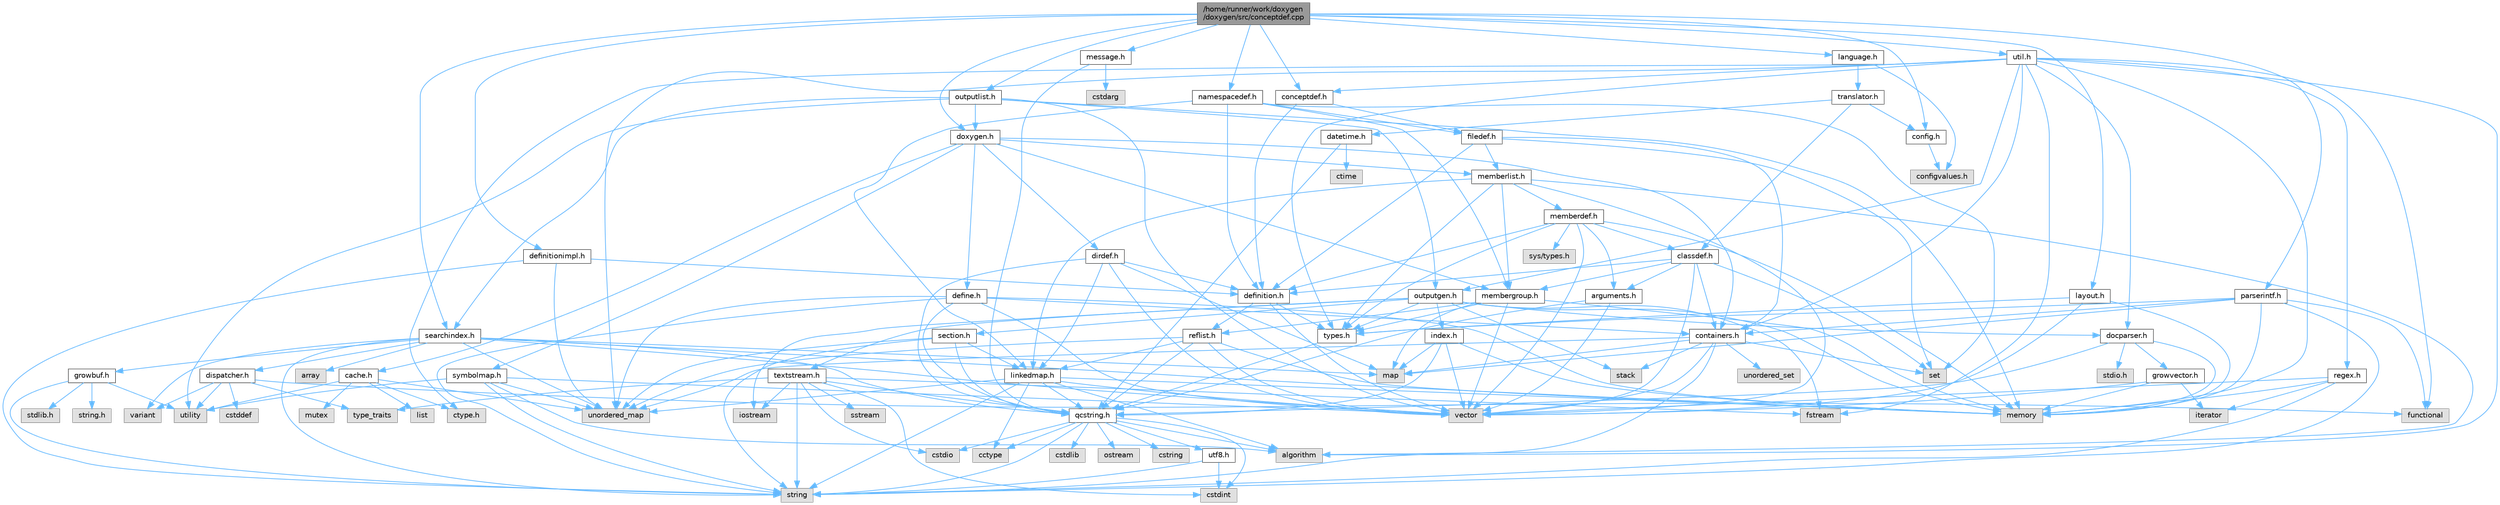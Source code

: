 digraph "/home/runner/work/doxygen/doxygen/src/conceptdef.cpp"
{
 // INTERACTIVE_SVG=YES
 // LATEX_PDF_SIZE
  bgcolor="transparent";
  edge [fontname=Helvetica,fontsize=10,labelfontname=Helvetica,labelfontsize=10];
  node [fontname=Helvetica,fontsize=10,shape=box,height=0.2,width=0.4];
  Node1 [label="/home/runner/work/doxygen\l/doxygen/src/conceptdef.cpp",height=0.2,width=0.4,color="gray40", fillcolor="grey60", style="filled", fontcolor="black",tooltip=" "];
  Node1 -> Node2 [color="steelblue1",style="solid"];
  Node2 [label="conceptdef.h",height=0.2,width=0.4,color="grey40", fillcolor="white", style="filled",URL="$da/df1/conceptdef_8h.html",tooltip=" "];
  Node2 -> Node3 [color="steelblue1",style="solid"];
  Node3 [label="definition.h",height=0.2,width=0.4,color="grey40", fillcolor="white", style="filled",URL="$df/da1/definition_8h.html",tooltip=" "];
  Node3 -> Node4 [color="steelblue1",style="solid"];
  Node4 [label="vector",height=0.2,width=0.4,color="grey60", fillcolor="#E0E0E0", style="filled",tooltip=" "];
  Node3 -> Node5 [color="steelblue1",style="solid"];
  Node5 [label="types.h",height=0.2,width=0.4,color="grey40", fillcolor="white", style="filled",URL="$d9/d49/types_8h.html",tooltip="This file contains a number of basic enums and types."];
  Node5 -> Node6 [color="steelblue1",style="solid"];
  Node6 [label="qcstring.h",height=0.2,width=0.4,color="grey40", fillcolor="white", style="filled",URL="$d7/d5c/qcstring_8h.html",tooltip=" "];
  Node6 -> Node7 [color="steelblue1",style="solid"];
  Node7 [label="string",height=0.2,width=0.4,color="grey60", fillcolor="#E0E0E0", style="filled",tooltip=" "];
  Node6 -> Node8 [color="steelblue1",style="solid"];
  Node8 [label="algorithm",height=0.2,width=0.4,color="grey60", fillcolor="#E0E0E0", style="filled",tooltip=" "];
  Node6 -> Node9 [color="steelblue1",style="solid"];
  Node9 [label="cctype",height=0.2,width=0.4,color="grey60", fillcolor="#E0E0E0", style="filled",tooltip=" "];
  Node6 -> Node10 [color="steelblue1",style="solid"];
  Node10 [label="cstring",height=0.2,width=0.4,color="grey60", fillcolor="#E0E0E0", style="filled",tooltip=" "];
  Node6 -> Node11 [color="steelblue1",style="solid"];
  Node11 [label="cstdio",height=0.2,width=0.4,color="grey60", fillcolor="#E0E0E0", style="filled",tooltip=" "];
  Node6 -> Node12 [color="steelblue1",style="solid"];
  Node12 [label="cstdlib",height=0.2,width=0.4,color="grey60", fillcolor="#E0E0E0", style="filled",tooltip=" "];
  Node6 -> Node13 [color="steelblue1",style="solid"];
  Node13 [label="cstdint",height=0.2,width=0.4,color="grey60", fillcolor="#E0E0E0", style="filled",tooltip=" "];
  Node6 -> Node14 [color="steelblue1",style="solid"];
  Node14 [label="ostream",height=0.2,width=0.4,color="grey60", fillcolor="#E0E0E0", style="filled",tooltip=" "];
  Node6 -> Node15 [color="steelblue1",style="solid"];
  Node15 [label="utf8.h",height=0.2,width=0.4,color="grey40", fillcolor="white", style="filled",URL="$db/d7c/utf8_8h.html",tooltip="Various UTF8 related helper functions."];
  Node15 -> Node13 [color="steelblue1",style="solid"];
  Node15 -> Node7 [color="steelblue1",style="solid"];
  Node3 -> Node16 [color="steelblue1",style="solid"];
  Node16 [label="reflist.h",height=0.2,width=0.4,color="grey40", fillcolor="white", style="filled",URL="$d1/d02/reflist_8h.html",tooltip=" "];
  Node16 -> Node4 [color="steelblue1",style="solid"];
  Node16 -> Node17 [color="steelblue1",style="solid"];
  Node17 [label="unordered_map",height=0.2,width=0.4,color="grey60", fillcolor="#E0E0E0", style="filled",tooltip=" "];
  Node16 -> Node18 [color="steelblue1",style="solid"];
  Node18 [label="memory",height=0.2,width=0.4,color="grey60", fillcolor="#E0E0E0", style="filled",tooltip=" "];
  Node16 -> Node6 [color="steelblue1",style="solid"];
  Node16 -> Node19 [color="steelblue1",style="solid"];
  Node19 [label="linkedmap.h",height=0.2,width=0.4,color="grey40", fillcolor="white", style="filled",URL="$da/de1/linkedmap_8h.html",tooltip=" "];
  Node19 -> Node17 [color="steelblue1",style="solid"];
  Node19 -> Node4 [color="steelblue1",style="solid"];
  Node19 -> Node18 [color="steelblue1",style="solid"];
  Node19 -> Node7 [color="steelblue1",style="solid"];
  Node19 -> Node8 [color="steelblue1",style="solid"];
  Node19 -> Node9 [color="steelblue1",style="solid"];
  Node19 -> Node6 [color="steelblue1",style="solid"];
  Node2 -> Node20 [color="steelblue1",style="solid"];
  Node20 [label="filedef.h",height=0.2,width=0.4,color="grey40", fillcolor="white", style="filled",URL="$d4/d3a/filedef_8h.html",tooltip=" "];
  Node20 -> Node21 [color="steelblue1",style="solid"];
  Node21 [label="set",height=0.2,width=0.4,color="grey60", fillcolor="#E0E0E0", style="filled",tooltip=" "];
  Node20 -> Node3 [color="steelblue1",style="solid"];
  Node20 -> Node22 [color="steelblue1",style="solid"];
  Node22 [label="memberlist.h",height=0.2,width=0.4,color="grey40", fillcolor="white", style="filled",URL="$dd/d78/memberlist_8h.html",tooltip=" "];
  Node22 -> Node4 [color="steelblue1",style="solid"];
  Node22 -> Node8 [color="steelblue1",style="solid"];
  Node22 -> Node23 [color="steelblue1",style="solid"];
  Node23 [label="memberdef.h",height=0.2,width=0.4,color="grey40", fillcolor="white", style="filled",URL="$d4/d46/memberdef_8h.html",tooltip=" "];
  Node23 -> Node4 [color="steelblue1",style="solid"];
  Node23 -> Node18 [color="steelblue1",style="solid"];
  Node23 -> Node24 [color="steelblue1",style="solid"];
  Node24 [label="sys/types.h",height=0.2,width=0.4,color="grey60", fillcolor="#E0E0E0", style="filled",tooltip=" "];
  Node23 -> Node5 [color="steelblue1",style="solid"];
  Node23 -> Node3 [color="steelblue1",style="solid"];
  Node23 -> Node25 [color="steelblue1",style="solid"];
  Node25 [label="arguments.h",height=0.2,width=0.4,color="grey40", fillcolor="white", style="filled",URL="$df/d9b/arguments_8h.html",tooltip=" "];
  Node25 -> Node4 [color="steelblue1",style="solid"];
  Node25 -> Node6 [color="steelblue1",style="solid"];
  Node23 -> Node26 [color="steelblue1",style="solid"];
  Node26 [label="classdef.h",height=0.2,width=0.4,color="grey40", fillcolor="white", style="filled",URL="$d1/da6/classdef_8h.html",tooltip=" "];
  Node26 -> Node4 [color="steelblue1",style="solid"];
  Node26 -> Node21 [color="steelblue1",style="solid"];
  Node26 -> Node27 [color="steelblue1",style="solid"];
  Node27 [label="containers.h",height=0.2,width=0.4,color="grey40", fillcolor="white", style="filled",URL="$d5/d75/containers_8h.html",tooltip=" "];
  Node27 -> Node4 [color="steelblue1",style="solid"];
  Node27 -> Node7 [color="steelblue1",style="solid"];
  Node27 -> Node21 [color="steelblue1",style="solid"];
  Node27 -> Node28 [color="steelblue1",style="solid"];
  Node28 [label="map",height=0.2,width=0.4,color="grey60", fillcolor="#E0E0E0", style="filled",tooltip=" "];
  Node27 -> Node29 [color="steelblue1",style="solid"];
  Node29 [label="unordered_set",height=0.2,width=0.4,color="grey60", fillcolor="#E0E0E0", style="filled",tooltip=" "];
  Node27 -> Node17 [color="steelblue1",style="solid"];
  Node27 -> Node30 [color="steelblue1",style="solid"];
  Node30 [label="stack",height=0.2,width=0.4,color="grey60", fillcolor="#E0E0E0", style="filled",tooltip=" "];
  Node26 -> Node3 [color="steelblue1",style="solid"];
  Node26 -> Node25 [color="steelblue1",style="solid"];
  Node26 -> Node31 [color="steelblue1",style="solid"];
  Node31 [label="membergroup.h",height=0.2,width=0.4,color="grey40", fillcolor="white", style="filled",URL="$d9/d11/membergroup_8h.html",tooltip=" "];
  Node31 -> Node4 [color="steelblue1",style="solid"];
  Node31 -> Node28 [color="steelblue1",style="solid"];
  Node31 -> Node18 [color="steelblue1",style="solid"];
  Node31 -> Node5 [color="steelblue1",style="solid"];
  Node31 -> Node16 [color="steelblue1",style="solid"];
  Node22 -> Node19 [color="steelblue1",style="solid"];
  Node22 -> Node5 [color="steelblue1",style="solid"];
  Node22 -> Node31 [color="steelblue1",style="solid"];
  Node20 -> Node27 [color="steelblue1",style="solid"];
  Node1 -> Node32 [color="steelblue1",style="solid"];
  Node32 [label="definitionimpl.h",height=0.2,width=0.4,color="grey40", fillcolor="white", style="filled",URL="$d2/dab/definitionimpl_8h.html",tooltip=" "];
  Node32 -> Node17 [color="steelblue1",style="solid"];
  Node32 -> Node7 [color="steelblue1",style="solid"];
  Node32 -> Node3 [color="steelblue1",style="solid"];
  Node1 -> Node33 [color="steelblue1",style="solid"];
  Node33 [label="util.h",height=0.2,width=0.4,color="grey40", fillcolor="white", style="filled",URL="$d8/d3c/util_8h.html",tooltip="A bunch of utility functions."];
  Node33 -> Node18 [color="steelblue1",style="solid"];
  Node33 -> Node17 [color="steelblue1",style="solid"];
  Node33 -> Node8 [color="steelblue1",style="solid"];
  Node33 -> Node34 [color="steelblue1",style="solid"];
  Node34 [label="functional",height=0.2,width=0.4,color="grey60", fillcolor="#E0E0E0", style="filled",tooltip=" "];
  Node33 -> Node35 [color="steelblue1",style="solid"];
  Node35 [label="fstream",height=0.2,width=0.4,color="grey60", fillcolor="#E0E0E0", style="filled",tooltip=" "];
  Node33 -> Node36 [color="steelblue1",style="solid"];
  Node36 [label="ctype.h",height=0.2,width=0.4,color="grey60", fillcolor="#E0E0E0", style="filled",tooltip=" "];
  Node33 -> Node5 [color="steelblue1",style="solid"];
  Node33 -> Node37 [color="steelblue1",style="solid"];
  Node37 [label="docparser.h",height=0.2,width=0.4,color="grey40", fillcolor="white", style="filled",URL="$de/d9c/docparser_8h.html",tooltip=" "];
  Node37 -> Node38 [color="steelblue1",style="solid"];
  Node38 [label="stdio.h",height=0.2,width=0.4,color="grey60", fillcolor="#E0E0E0", style="filled",tooltip=" "];
  Node37 -> Node18 [color="steelblue1",style="solid"];
  Node37 -> Node6 [color="steelblue1",style="solid"];
  Node37 -> Node39 [color="steelblue1",style="solid"];
  Node39 [label="growvector.h",height=0.2,width=0.4,color="grey40", fillcolor="white", style="filled",URL="$d7/d50/growvector_8h.html",tooltip=" "];
  Node39 -> Node4 [color="steelblue1",style="solid"];
  Node39 -> Node18 [color="steelblue1",style="solid"];
  Node39 -> Node40 [color="steelblue1",style="solid"];
  Node40 [label="iterator",height=0.2,width=0.4,color="grey60", fillcolor="#E0E0E0", style="filled",tooltip=" "];
  Node33 -> Node27 [color="steelblue1",style="solid"];
  Node33 -> Node41 [color="steelblue1",style="solid"];
  Node41 [label="outputgen.h",height=0.2,width=0.4,color="grey40", fillcolor="white", style="filled",URL="$df/d06/outputgen_8h.html",tooltip=" "];
  Node41 -> Node18 [color="steelblue1",style="solid"];
  Node41 -> Node30 [color="steelblue1",style="solid"];
  Node41 -> Node42 [color="steelblue1",style="solid"];
  Node42 [label="iostream",height=0.2,width=0.4,color="grey60", fillcolor="#E0E0E0", style="filled",tooltip=" "];
  Node41 -> Node35 [color="steelblue1",style="solid"];
  Node41 -> Node5 [color="steelblue1",style="solid"];
  Node41 -> Node43 [color="steelblue1",style="solid"];
  Node43 [label="index.h",height=0.2,width=0.4,color="grey40", fillcolor="white", style="filled",URL="$d1/db5/index_8h.html",tooltip=" "];
  Node43 -> Node18 [color="steelblue1",style="solid"];
  Node43 -> Node4 [color="steelblue1",style="solid"];
  Node43 -> Node28 [color="steelblue1",style="solid"];
  Node43 -> Node6 [color="steelblue1",style="solid"];
  Node41 -> Node44 [color="steelblue1",style="solid"];
  Node44 [label="section.h",height=0.2,width=0.4,color="grey40", fillcolor="white", style="filled",URL="$d1/d2a/section_8h.html",tooltip=" "];
  Node44 -> Node7 [color="steelblue1",style="solid"];
  Node44 -> Node17 [color="steelblue1",style="solid"];
  Node44 -> Node6 [color="steelblue1",style="solid"];
  Node44 -> Node19 [color="steelblue1",style="solid"];
  Node41 -> Node45 [color="steelblue1",style="solid"];
  Node45 [label="textstream.h",height=0.2,width=0.4,color="grey40", fillcolor="white", style="filled",URL="$d4/d7d/textstream_8h.html",tooltip=" "];
  Node45 -> Node7 [color="steelblue1",style="solid"];
  Node45 -> Node42 [color="steelblue1",style="solid"];
  Node45 -> Node46 [color="steelblue1",style="solid"];
  Node46 [label="sstream",height=0.2,width=0.4,color="grey60", fillcolor="#E0E0E0", style="filled",tooltip=" "];
  Node45 -> Node13 [color="steelblue1",style="solid"];
  Node45 -> Node11 [color="steelblue1",style="solid"];
  Node45 -> Node35 [color="steelblue1",style="solid"];
  Node45 -> Node47 [color="steelblue1",style="solid"];
  Node47 [label="type_traits",height=0.2,width=0.4,color="grey60", fillcolor="#E0E0E0", style="filled",tooltip=" "];
  Node45 -> Node6 [color="steelblue1",style="solid"];
  Node41 -> Node37 [color="steelblue1",style="solid"];
  Node33 -> Node48 [color="steelblue1",style="solid"];
  Node48 [label="regex.h",height=0.2,width=0.4,color="grey40", fillcolor="white", style="filled",URL="$d1/d21/regex_8h.html",tooltip=" "];
  Node48 -> Node18 [color="steelblue1",style="solid"];
  Node48 -> Node7 [color="steelblue1",style="solid"];
  Node48 -> Node4 [color="steelblue1",style="solid"];
  Node48 -> Node40 [color="steelblue1",style="solid"];
  Node33 -> Node2 [color="steelblue1",style="solid"];
  Node1 -> Node49 [color="steelblue1",style="solid"];
  Node49 [label="config.h",height=0.2,width=0.4,color="grey40", fillcolor="white", style="filled",URL="$db/d16/config_8h.html",tooltip=" "];
  Node49 -> Node50 [color="steelblue1",style="solid"];
  Node50 [label="configvalues.h",height=0.2,width=0.4,color="grey60", fillcolor="#E0E0E0", style="filled",tooltip=" "];
  Node1 -> Node51 [color="steelblue1",style="solid"];
  Node51 [label="doxygen.h",height=0.2,width=0.4,color="grey40", fillcolor="white", style="filled",URL="$d1/da1/doxygen_8h.html",tooltip=" "];
  Node51 -> Node27 [color="steelblue1",style="solid"];
  Node51 -> Node31 [color="steelblue1",style="solid"];
  Node51 -> Node52 [color="steelblue1",style="solid"];
  Node52 [label="dirdef.h",height=0.2,width=0.4,color="grey40", fillcolor="white", style="filled",URL="$d6/d15/dirdef_8h.html",tooltip=" "];
  Node52 -> Node4 [color="steelblue1",style="solid"];
  Node52 -> Node28 [color="steelblue1",style="solid"];
  Node52 -> Node6 [color="steelblue1",style="solid"];
  Node52 -> Node19 [color="steelblue1",style="solid"];
  Node52 -> Node3 [color="steelblue1",style="solid"];
  Node51 -> Node22 [color="steelblue1",style="solid"];
  Node51 -> Node53 [color="steelblue1",style="solid"];
  Node53 [label="define.h",height=0.2,width=0.4,color="grey40", fillcolor="white", style="filled",URL="$df/d67/define_8h.html",tooltip=" "];
  Node53 -> Node4 [color="steelblue1",style="solid"];
  Node53 -> Node18 [color="steelblue1",style="solid"];
  Node53 -> Node7 [color="steelblue1",style="solid"];
  Node53 -> Node17 [color="steelblue1",style="solid"];
  Node53 -> Node6 [color="steelblue1",style="solid"];
  Node53 -> Node27 [color="steelblue1",style="solid"];
  Node51 -> Node54 [color="steelblue1",style="solid"];
  Node54 [label="cache.h",height=0.2,width=0.4,color="grey40", fillcolor="white", style="filled",URL="$d3/d26/cache_8h.html",tooltip=" "];
  Node54 -> Node55 [color="steelblue1",style="solid"];
  Node55 [label="list",height=0.2,width=0.4,color="grey60", fillcolor="#E0E0E0", style="filled",tooltip=" "];
  Node54 -> Node17 [color="steelblue1",style="solid"];
  Node54 -> Node56 [color="steelblue1",style="solid"];
  Node56 [label="mutex",height=0.2,width=0.4,color="grey60", fillcolor="#E0E0E0", style="filled",tooltip=" "];
  Node54 -> Node57 [color="steelblue1",style="solid"];
  Node57 [label="utility",height=0.2,width=0.4,color="grey60", fillcolor="#E0E0E0", style="filled",tooltip=" "];
  Node54 -> Node36 [color="steelblue1",style="solid"];
  Node51 -> Node58 [color="steelblue1",style="solid"];
  Node58 [label="symbolmap.h",height=0.2,width=0.4,color="grey40", fillcolor="white", style="filled",URL="$d7/ddd/symbolmap_8h.html",tooltip=" "];
  Node58 -> Node8 [color="steelblue1",style="solid"];
  Node58 -> Node17 [color="steelblue1",style="solid"];
  Node58 -> Node4 [color="steelblue1",style="solid"];
  Node58 -> Node7 [color="steelblue1",style="solid"];
  Node58 -> Node57 [color="steelblue1",style="solid"];
  Node1 -> Node59 [color="steelblue1",style="solid"];
  Node59 [label="language.h",height=0.2,width=0.4,color="grey40", fillcolor="white", style="filled",URL="$d8/dce/language_8h.html",tooltip=" "];
  Node59 -> Node60 [color="steelblue1",style="solid"];
  Node60 [label="translator.h",height=0.2,width=0.4,color="grey40", fillcolor="white", style="filled",URL="$d9/df1/translator_8h.html",tooltip=" "];
  Node60 -> Node26 [color="steelblue1",style="solid"];
  Node60 -> Node49 [color="steelblue1",style="solid"];
  Node60 -> Node61 [color="steelblue1",style="solid"];
  Node61 [label="datetime.h",height=0.2,width=0.4,color="grey40", fillcolor="white", style="filled",URL="$de/d1b/datetime_8h.html",tooltip=" "];
  Node61 -> Node62 [color="steelblue1",style="solid"];
  Node62 [label="ctime",height=0.2,width=0.4,color="grey60", fillcolor="#E0E0E0", style="filled",tooltip=" "];
  Node61 -> Node6 [color="steelblue1",style="solid"];
  Node59 -> Node50 [color="steelblue1",style="solid"];
  Node1 -> Node63 [color="steelblue1",style="solid"];
  Node63 [label="outputlist.h",height=0.2,width=0.4,color="grey40", fillcolor="white", style="filled",URL="$d2/db9/outputlist_8h.html",tooltip=" "];
  Node63 -> Node57 [color="steelblue1",style="solid"];
  Node63 -> Node4 [color="steelblue1",style="solid"];
  Node63 -> Node18 [color="steelblue1",style="solid"];
  Node63 -> Node41 [color="steelblue1",style="solid"];
  Node63 -> Node64 [color="steelblue1",style="solid"];
  Node64 [label="searchindex.h",height=0.2,width=0.4,color="grey40", fillcolor="white", style="filled",URL="$de/d07/searchindex_8h.html",tooltip="Web server based search engine."];
  Node64 -> Node18 [color="steelblue1",style="solid"];
  Node64 -> Node4 [color="steelblue1",style="solid"];
  Node64 -> Node28 [color="steelblue1",style="solid"];
  Node64 -> Node17 [color="steelblue1",style="solid"];
  Node64 -> Node7 [color="steelblue1",style="solid"];
  Node64 -> Node65 [color="steelblue1",style="solid"];
  Node65 [label="array",height=0.2,width=0.4,color="grey60", fillcolor="#E0E0E0", style="filled",tooltip=" "];
  Node64 -> Node66 [color="steelblue1",style="solid"];
  Node66 [label="variant",height=0.2,width=0.4,color="grey60", fillcolor="#E0E0E0", style="filled",tooltip=" "];
  Node64 -> Node6 [color="steelblue1",style="solid"];
  Node64 -> Node67 [color="steelblue1",style="solid"];
  Node67 [label="growbuf.h",height=0.2,width=0.4,color="grey40", fillcolor="white", style="filled",URL="$dd/d72/growbuf_8h.html",tooltip=" "];
  Node67 -> Node57 [color="steelblue1",style="solid"];
  Node67 -> Node68 [color="steelblue1",style="solid"];
  Node68 [label="stdlib.h",height=0.2,width=0.4,color="grey60", fillcolor="#E0E0E0", style="filled",tooltip=" "];
  Node67 -> Node69 [color="steelblue1",style="solid"];
  Node69 [label="string.h",height=0.2,width=0.4,color="grey60", fillcolor="#E0E0E0", style="filled",tooltip=" "];
  Node67 -> Node7 [color="steelblue1",style="solid"];
  Node64 -> Node70 [color="steelblue1",style="solid"];
  Node70 [label="dispatcher.h",height=0.2,width=0.4,color="grey40", fillcolor="white", style="filled",URL="$da/d73/dispatcher_8h.html",tooltip=" "];
  Node70 -> Node71 [color="steelblue1",style="solid"];
  Node71 [label="cstddef",height=0.2,width=0.4,color="grey60", fillcolor="#E0E0E0", style="filled",tooltip=" "];
  Node70 -> Node57 [color="steelblue1",style="solid"];
  Node70 -> Node34 [color="steelblue1",style="solid"];
  Node70 -> Node66 [color="steelblue1",style="solid"];
  Node70 -> Node47 [color="steelblue1",style="solid"];
  Node63 -> Node51 [color="steelblue1",style="solid"];
  Node1 -> Node64 [color="steelblue1",style="solid"];
  Node1 -> Node72 [color="steelblue1",style="solid"];
  Node72 [label="message.h",height=0.2,width=0.4,color="grey40", fillcolor="white", style="filled",URL="$d2/d0d/message_8h.html",tooltip=" "];
  Node72 -> Node73 [color="steelblue1",style="solid"];
  Node73 [label="cstdarg",height=0.2,width=0.4,color="grey60", fillcolor="#E0E0E0", style="filled",tooltip=" "];
  Node72 -> Node6 [color="steelblue1",style="solid"];
  Node1 -> Node74 [color="steelblue1",style="solid"];
  Node74 [label="parserintf.h",height=0.2,width=0.4,color="grey40", fillcolor="white", style="filled",URL="$da/d55/parserintf_8h.html",tooltip=" "];
  Node74 -> Node34 [color="steelblue1",style="solid"];
  Node74 -> Node18 [color="steelblue1",style="solid"];
  Node74 -> Node28 [color="steelblue1",style="solid"];
  Node74 -> Node7 [color="steelblue1",style="solid"];
  Node74 -> Node5 [color="steelblue1",style="solid"];
  Node74 -> Node27 [color="steelblue1",style="solid"];
  Node1 -> Node75 [color="steelblue1",style="solid"];
  Node75 [label="layout.h",height=0.2,width=0.4,color="grey40", fillcolor="white", style="filled",URL="$db/d51/layout_8h.html",tooltip=" "];
  Node75 -> Node18 [color="steelblue1",style="solid"];
  Node75 -> Node4 [color="steelblue1",style="solid"];
  Node75 -> Node5 [color="steelblue1",style="solid"];
  Node1 -> Node76 [color="steelblue1",style="solid"];
  Node76 [label="namespacedef.h",height=0.2,width=0.4,color="grey40", fillcolor="white", style="filled",URL="$d7/d97/namespacedef_8h.html",tooltip=" "];
  Node76 -> Node21 [color="steelblue1",style="solid"];
  Node76 -> Node3 [color="steelblue1",style="solid"];
  Node76 -> Node20 [color="steelblue1",style="solid"];
  Node76 -> Node19 [color="steelblue1",style="solid"];
  Node76 -> Node31 [color="steelblue1",style="solid"];
}
